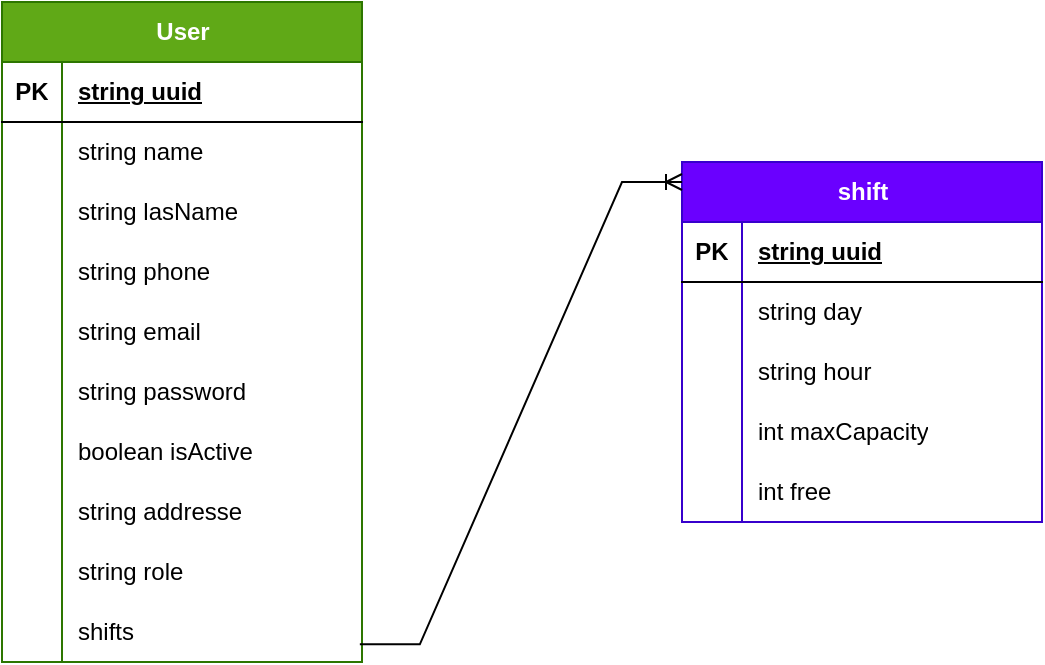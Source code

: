 <mxfile version="22.0.2" type="device">
  <diagram name="Página-1" id="_cStAtxIPB8Z4cPHZURv">
    <mxGraphModel dx="1434" dy="836" grid="1" gridSize="10" guides="1" tooltips="1" connect="1" arrows="1" fold="1" page="1" pageScale="1" pageWidth="827" pageHeight="1169" math="0" shadow="0">
      <root>
        <mxCell id="0" />
        <mxCell id="1" parent="0" />
        <mxCell id="-QQv4mk5k5FIYjhAIwRB-1" value="User" style="shape=table;startSize=30;container=1;collapsible=1;childLayout=tableLayout;fixedRows=1;rowLines=0;fontStyle=1;align=center;resizeLast=1;html=1;fillColor=#60a917;fontColor=#ffffff;strokeColor=#2D7600;" parent="1" vertex="1">
          <mxGeometry x="100" y="80" width="180" height="330" as="geometry" />
        </mxCell>
        <mxCell id="-QQv4mk5k5FIYjhAIwRB-2" value="" style="shape=tableRow;horizontal=0;startSize=0;swimlaneHead=0;swimlaneBody=0;fillColor=none;collapsible=0;dropTarget=0;points=[[0,0.5],[1,0.5]];portConstraint=eastwest;top=0;left=0;right=0;bottom=1;" parent="-QQv4mk5k5FIYjhAIwRB-1" vertex="1">
          <mxGeometry y="30" width="180" height="30" as="geometry" />
        </mxCell>
        <mxCell id="-QQv4mk5k5FIYjhAIwRB-3" value="PK" style="shape=partialRectangle;connectable=0;fillColor=none;top=0;left=0;bottom=0;right=0;fontStyle=1;overflow=hidden;whiteSpace=wrap;html=1;" parent="-QQv4mk5k5FIYjhAIwRB-2" vertex="1">
          <mxGeometry width="30" height="30" as="geometry">
            <mxRectangle width="30" height="30" as="alternateBounds" />
          </mxGeometry>
        </mxCell>
        <mxCell id="-QQv4mk5k5FIYjhAIwRB-4" value="string uuid" style="shape=partialRectangle;connectable=0;fillColor=none;top=0;left=0;bottom=0;right=0;align=left;spacingLeft=6;fontStyle=5;overflow=hidden;whiteSpace=wrap;html=1;" parent="-QQv4mk5k5FIYjhAIwRB-2" vertex="1">
          <mxGeometry x="30" width="150" height="30" as="geometry">
            <mxRectangle width="150" height="30" as="alternateBounds" />
          </mxGeometry>
        </mxCell>
        <mxCell id="-QQv4mk5k5FIYjhAIwRB-5" value="" style="shape=tableRow;horizontal=0;startSize=0;swimlaneHead=0;swimlaneBody=0;fillColor=none;collapsible=0;dropTarget=0;points=[[0,0.5],[1,0.5]];portConstraint=eastwest;top=0;left=0;right=0;bottom=0;" parent="-QQv4mk5k5FIYjhAIwRB-1" vertex="1">
          <mxGeometry y="60" width="180" height="30" as="geometry" />
        </mxCell>
        <mxCell id="-QQv4mk5k5FIYjhAIwRB-6" value="" style="shape=partialRectangle;connectable=0;fillColor=none;top=0;left=0;bottom=0;right=0;editable=1;overflow=hidden;whiteSpace=wrap;html=1;" parent="-QQv4mk5k5FIYjhAIwRB-5" vertex="1">
          <mxGeometry width="30" height="30" as="geometry">
            <mxRectangle width="30" height="30" as="alternateBounds" />
          </mxGeometry>
        </mxCell>
        <mxCell id="-QQv4mk5k5FIYjhAIwRB-7" value="string name" style="shape=partialRectangle;connectable=0;fillColor=none;top=0;left=0;bottom=0;right=0;align=left;spacingLeft=6;overflow=hidden;whiteSpace=wrap;html=1;" parent="-QQv4mk5k5FIYjhAIwRB-5" vertex="1">
          <mxGeometry x="30" width="150" height="30" as="geometry">
            <mxRectangle width="150" height="30" as="alternateBounds" />
          </mxGeometry>
        </mxCell>
        <mxCell id="-QQv4mk5k5FIYjhAIwRB-8" value="" style="shape=tableRow;horizontal=0;startSize=0;swimlaneHead=0;swimlaneBody=0;fillColor=none;collapsible=0;dropTarget=0;points=[[0,0.5],[1,0.5]];portConstraint=eastwest;top=0;left=0;right=0;bottom=0;" parent="-QQv4mk5k5FIYjhAIwRB-1" vertex="1">
          <mxGeometry y="90" width="180" height="30" as="geometry" />
        </mxCell>
        <mxCell id="-QQv4mk5k5FIYjhAIwRB-9" value="" style="shape=partialRectangle;connectable=0;fillColor=none;top=0;left=0;bottom=0;right=0;editable=1;overflow=hidden;whiteSpace=wrap;html=1;" parent="-QQv4mk5k5FIYjhAIwRB-8" vertex="1">
          <mxGeometry width="30" height="30" as="geometry">
            <mxRectangle width="30" height="30" as="alternateBounds" />
          </mxGeometry>
        </mxCell>
        <mxCell id="-QQv4mk5k5FIYjhAIwRB-10" value="string lasName" style="shape=partialRectangle;connectable=0;fillColor=none;top=0;left=0;bottom=0;right=0;align=left;spacingLeft=6;overflow=hidden;whiteSpace=wrap;html=1;" parent="-QQv4mk5k5FIYjhAIwRB-8" vertex="1">
          <mxGeometry x="30" width="150" height="30" as="geometry">
            <mxRectangle width="150" height="30" as="alternateBounds" />
          </mxGeometry>
        </mxCell>
        <mxCell id="-QQv4mk5k5FIYjhAIwRB-11" value="" style="shape=tableRow;horizontal=0;startSize=0;swimlaneHead=0;swimlaneBody=0;fillColor=none;collapsible=0;dropTarget=0;points=[[0,0.5],[1,0.5]];portConstraint=eastwest;top=0;left=0;right=0;bottom=0;" parent="-QQv4mk5k5FIYjhAIwRB-1" vertex="1">
          <mxGeometry y="120" width="180" height="30" as="geometry" />
        </mxCell>
        <mxCell id="-QQv4mk5k5FIYjhAIwRB-12" value="" style="shape=partialRectangle;connectable=0;fillColor=none;top=0;left=0;bottom=0;right=0;editable=1;overflow=hidden;whiteSpace=wrap;html=1;" parent="-QQv4mk5k5FIYjhAIwRB-11" vertex="1">
          <mxGeometry width="30" height="30" as="geometry">
            <mxRectangle width="30" height="30" as="alternateBounds" />
          </mxGeometry>
        </mxCell>
        <mxCell id="-QQv4mk5k5FIYjhAIwRB-13" value="string phone&lt;br&gt;" style="shape=partialRectangle;connectable=0;fillColor=none;top=0;left=0;bottom=0;right=0;align=left;spacingLeft=6;overflow=hidden;whiteSpace=wrap;html=1;" parent="-QQv4mk5k5FIYjhAIwRB-11" vertex="1">
          <mxGeometry x="30" width="150" height="30" as="geometry">
            <mxRectangle width="150" height="30" as="alternateBounds" />
          </mxGeometry>
        </mxCell>
        <mxCell id="-QQv4mk5k5FIYjhAIwRB-14" value="" style="shape=tableRow;horizontal=0;startSize=0;swimlaneHead=0;swimlaneBody=0;fillColor=none;collapsible=0;dropTarget=0;points=[[0,0.5],[1,0.5]];portConstraint=eastwest;top=0;left=0;right=0;bottom=0;" parent="-QQv4mk5k5FIYjhAIwRB-1" vertex="1">
          <mxGeometry y="150" width="180" height="30" as="geometry" />
        </mxCell>
        <mxCell id="-QQv4mk5k5FIYjhAIwRB-15" value="" style="shape=partialRectangle;connectable=0;fillColor=none;top=0;left=0;bottom=0;right=0;editable=1;overflow=hidden;whiteSpace=wrap;html=1;" parent="-QQv4mk5k5FIYjhAIwRB-14" vertex="1">
          <mxGeometry width="30" height="30" as="geometry">
            <mxRectangle width="30" height="30" as="alternateBounds" />
          </mxGeometry>
        </mxCell>
        <mxCell id="-QQv4mk5k5FIYjhAIwRB-16" value="string email" style="shape=partialRectangle;connectable=0;fillColor=none;top=0;left=0;bottom=0;right=0;align=left;spacingLeft=6;overflow=hidden;whiteSpace=wrap;html=1;" parent="-QQv4mk5k5FIYjhAIwRB-14" vertex="1">
          <mxGeometry x="30" width="150" height="30" as="geometry">
            <mxRectangle width="150" height="30" as="alternateBounds" />
          </mxGeometry>
        </mxCell>
        <mxCell id="-QQv4mk5k5FIYjhAIwRB-17" value="" style="shape=tableRow;horizontal=0;startSize=0;swimlaneHead=0;swimlaneBody=0;fillColor=none;collapsible=0;dropTarget=0;points=[[0,0.5],[1,0.5]];portConstraint=eastwest;top=0;left=0;right=0;bottom=0;" parent="-QQv4mk5k5FIYjhAIwRB-1" vertex="1">
          <mxGeometry y="180" width="180" height="30" as="geometry" />
        </mxCell>
        <mxCell id="-QQv4mk5k5FIYjhAIwRB-18" value="" style="shape=partialRectangle;connectable=0;fillColor=none;top=0;left=0;bottom=0;right=0;editable=1;overflow=hidden;whiteSpace=wrap;html=1;" parent="-QQv4mk5k5FIYjhAIwRB-17" vertex="1">
          <mxGeometry width="30" height="30" as="geometry">
            <mxRectangle width="30" height="30" as="alternateBounds" />
          </mxGeometry>
        </mxCell>
        <mxCell id="-QQv4mk5k5FIYjhAIwRB-19" value="string password" style="shape=partialRectangle;connectable=0;fillColor=none;top=0;left=0;bottom=0;right=0;align=left;spacingLeft=6;overflow=hidden;whiteSpace=wrap;html=1;" parent="-QQv4mk5k5FIYjhAIwRB-17" vertex="1">
          <mxGeometry x="30" width="150" height="30" as="geometry">
            <mxRectangle width="150" height="30" as="alternateBounds" />
          </mxGeometry>
        </mxCell>
        <mxCell id="-QQv4mk5k5FIYjhAIwRB-20" value="" style="shape=tableRow;horizontal=0;startSize=0;swimlaneHead=0;swimlaneBody=0;fillColor=none;collapsible=0;dropTarget=0;points=[[0,0.5],[1,0.5]];portConstraint=eastwest;top=0;left=0;right=0;bottom=0;" parent="-QQv4mk5k5FIYjhAIwRB-1" vertex="1">
          <mxGeometry y="210" width="180" height="30" as="geometry" />
        </mxCell>
        <mxCell id="-QQv4mk5k5FIYjhAIwRB-21" value="" style="shape=partialRectangle;connectable=0;fillColor=none;top=0;left=0;bottom=0;right=0;editable=1;overflow=hidden;whiteSpace=wrap;html=1;" parent="-QQv4mk5k5FIYjhAIwRB-20" vertex="1">
          <mxGeometry width="30" height="30" as="geometry">
            <mxRectangle width="30" height="30" as="alternateBounds" />
          </mxGeometry>
        </mxCell>
        <mxCell id="-QQv4mk5k5FIYjhAIwRB-22" value="boolean isActive" style="shape=partialRectangle;connectable=0;fillColor=none;top=0;left=0;bottom=0;right=0;align=left;spacingLeft=6;overflow=hidden;whiteSpace=wrap;html=1;" parent="-QQv4mk5k5FIYjhAIwRB-20" vertex="1">
          <mxGeometry x="30" width="150" height="30" as="geometry">
            <mxRectangle width="150" height="30" as="alternateBounds" />
          </mxGeometry>
        </mxCell>
        <mxCell id="-QQv4mk5k5FIYjhAIwRB-23" value="" style="shape=tableRow;horizontal=0;startSize=0;swimlaneHead=0;swimlaneBody=0;fillColor=none;collapsible=0;dropTarget=0;points=[[0,0.5],[1,0.5]];portConstraint=eastwest;top=0;left=0;right=0;bottom=0;" parent="-QQv4mk5k5FIYjhAIwRB-1" vertex="1">
          <mxGeometry y="240" width="180" height="30" as="geometry" />
        </mxCell>
        <mxCell id="-QQv4mk5k5FIYjhAIwRB-24" value="" style="shape=partialRectangle;connectable=0;fillColor=none;top=0;left=0;bottom=0;right=0;editable=1;overflow=hidden;whiteSpace=wrap;html=1;" parent="-QQv4mk5k5FIYjhAIwRB-23" vertex="1">
          <mxGeometry width="30" height="30" as="geometry">
            <mxRectangle width="30" height="30" as="alternateBounds" />
          </mxGeometry>
        </mxCell>
        <mxCell id="-QQv4mk5k5FIYjhAIwRB-25" value="string addresse" style="shape=partialRectangle;connectable=0;fillColor=none;top=0;left=0;bottom=0;right=0;align=left;spacingLeft=6;overflow=hidden;whiteSpace=wrap;html=1;" parent="-QQv4mk5k5FIYjhAIwRB-23" vertex="1">
          <mxGeometry x="30" width="150" height="30" as="geometry">
            <mxRectangle width="150" height="30" as="alternateBounds" />
          </mxGeometry>
        </mxCell>
        <mxCell id="-QQv4mk5k5FIYjhAIwRB-26" value="" style="shape=tableRow;horizontal=0;startSize=0;swimlaneHead=0;swimlaneBody=0;fillColor=none;collapsible=0;dropTarget=0;points=[[0,0.5],[1,0.5]];portConstraint=eastwest;top=0;left=0;right=0;bottom=0;" parent="-QQv4mk5k5FIYjhAIwRB-1" vertex="1">
          <mxGeometry y="270" width="180" height="30" as="geometry" />
        </mxCell>
        <mxCell id="-QQv4mk5k5FIYjhAIwRB-27" value="" style="shape=partialRectangle;connectable=0;fillColor=none;top=0;left=0;bottom=0;right=0;editable=1;overflow=hidden;whiteSpace=wrap;html=1;" parent="-QQv4mk5k5FIYjhAIwRB-26" vertex="1">
          <mxGeometry width="30" height="30" as="geometry">
            <mxRectangle width="30" height="30" as="alternateBounds" />
          </mxGeometry>
        </mxCell>
        <mxCell id="-QQv4mk5k5FIYjhAIwRB-28" value="string role" style="shape=partialRectangle;connectable=0;fillColor=none;top=0;left=0;bottom=0;right=0;align=left;spacingLeft=6;overflow=hidden;whiteSpace=wrap;html=1;" parent="-QQv4mk5k5FIYjhAIwRB-26" vertex="1">
          <mxGeometry x="30" width="150" height="30" as="geometry">
            <mxRectangle width="150" height="30" as="alternateBounds" />
          </mxGeometry>
        </mxCell>
        <mxCell id="-QQv4mk5k5FIYjhAIwRB-45" value="" style="shape=tableRow;horizontal=0;startSize=0;swimlaneHead=0;swimlaneBody=0;fillColor=none;collapsible=0;dropTarget=0;points=[[0,0.5],[1,0.5]];portConstraint=eastwest;top=0;left=0;right=0;bottom=0;" parent="-QQv4mk5k5FIYjhAIwRB-1" vertex="1">
          <mxGeometry y="300" width="180" height="30" as="geometry" />
        </mxCell>
        <mxCell id="-QQv4mk5k5FIYjhAIwRB-46" value="" style="shape=partialRectangle;connectable=0;fillColor=none;top=0;left=0;bottom=0;right=0;editable=1;overflow=hidden;whiteSpace=wrap;html=1;" parent="-QQv4mk5k5FIYjhAIwRB-45" vertex="1">
          <mxGeometry width="30" height="30" as="geometry">
            <mxRectangle width="30" height="30" as="alternateBounds" />
          </mxGeometry>
        </mxCell>
        <mxCell id="-QQv4mk5k5FIYjhAIwRB-47" value="shifts&amp;nbsp;" style="shape=partialRectangle;connectable=0;fillColor=none;top=0;left=0;bottom=0;right=0;align=left;spacingLeft=6;overflow=hidden;whiteSpace=wrap;html=1;" parent="-QQv4mk5k5FIYjhAIwRB-45" vertex="1">
          <mxGeometry x="30" width="150" height="30" as="geometry">
            <mxRectangle width="150" height="30" as="alternateBounds" />
          </mxGeometry>
        </mxCell>
        <mxCell id="-QQv4mk5k5FIYjhAIwRB-29" value="shift" style="shape=table;startSize=30;container=1;collapsible=1;childLayout=tableLayout;fixedRows=1;rowLines=0;fontStyle=1;align=center;resizeLast=1;html=1;fillColor=#6a00ff;fontColor=#ffffff;strokeColor=#3700CC;" parent="1" vertex="1">
          <mxGeometry x="440" y="160" width="180" height="180" as="geometry" />
        </mxCell>
        <mxCell id="-QQv4mk5k5FIYjhAIwRB-30" value="" style="shape=tableRow;horizontal=0;startSize=0;swimlaneHead=0;swimlaneBody=0;fillColor=none;collapsible=0;dropTarget=0;points=[[0,0.5],[1,0.5]];portConstraint=eastwest;top=0;left=0;right=0;bottom=1;" parent="-QQv4mk5k5FIYjhAIwRB-29" vertex="1">
          <mxGeometry y="30" width="180" height="30" as="geometry" />
        </mxCell>
        <mxCell id="-QQv4mk5k5FIYjhAIwRB-31" value="PK" style="shape=partialRectangle;connectable=0;fillColor=none;top=0;left=0;bottom=0;right=0;fontStyle=1;overflow=hidden;whiteSpace=wrap;html=1;" parent="-QQv4mk5k5FIYjhAIwRB-30" vertex="1">
          <mxGeometry width="30" height="30" as="geometry">
            <mxRectangle width="30" height="30" as="alternateBounds" />
          </mxGeometry>
        </mxCell>
        <mxCell id="-QQv4mk5k5FIYjhAIwRB-32" value="string uuid" style="shape=partialRectangle;connectable=0;fillColor=none;top=0;left=0;bottom=0;right=0;align=left;spacingLeft=6;fontStyle=5;overflow=hidden;whiteSpace=wrap;html=1;" parent="-QQv4mk5k5FIYjhAIwRB-30" vertex="1">
          <mxGeometry x="30" width="150" height="30" as="geometry">
            <mxRectangle width="150" height="30" as="alternateBounds" />
          </mxGeometry>
        </mxCell>
        <mxCell id="-QQv4mk5k5FIYjhAIwRB-33" value="" style="shape=tableRow;horizontal=0;startSize=0;swimlaneHead=0;swimlaneBody=0;fillColor=none;collapsible=0;dropTarget=0;points=[[0,0.5],[1,0.5]];portConstraint=eastwest;top=0;left=0;right=0;bottom=0;" parent="-QQv4mk5k5FIYjhAIwRB-29" vertex="1">
          <mxGeometry y="60" width="180" height="30" as="geometry" />
        </mxCell>
        <mxCell id="-QQv4mk5k5FIYjhAIwRB-34" value="" style="shape=partialRectangle;connectable=0;fillColor=none;top=0;left=0;bottom=0;right=0;editable=1;overflow=hidden;whiteSpace=wrap;html=1;" parent="-QQv4mk5k5FIYjhAIwRB-33" vertex="1">
          <mxGeometry width="30" height="30" as="geometry">
            <mxRectangle width="30" height="30" as="alternateBounds" />
          </mxGeometry>
        </mxCell>
        <mxCell id="-QQv4mk5k5FIYjhAIwRB-35" value="string day" style="shape=partialRectangle;connectable=0;fillColor=none;top=0;left=0;bottom=0;right=0;align=left;spacingLeft=6;overflow=hidden;whiteSpace=wrap;html=1;" parent="-QQv4mk5k5FIYjhAIwRB-33" vertex="1">
          <mxGeometry x="30" width="150" height="30" as="geometry">
            <mxRectangle width="150" height="30" as="alternateBounds" />
          </mxGeometry>
        </mxCell>
        <mxCell id="-QQv4mk5k5FIYjhAIwRB-36" value="" style="shape=tableRow;horizontal=0;startSize=0;swimlaneHead=0;swimlaneBody=0;fillColor=none;collapsible=0;dropTarget=0;points=[[0,0.5],[1,0.5]];portConstraint=eastwest;top=0;left=0;right=0;bottom=0;" parent="-QQv4mk5k5FIYjhAIwRB-29" vertex="1">
          <mxGeometry y="90" width="180" height="30" as="geometry" />
        </mxCell>
        <mxCell id="-QQv4mk5k5FIYjhAIwRB-37" value="" style="shape=partialRectangle;connectable=0;fillColor=none;top=0;left=0;bottom=0;right=0;editable=1;overflow=hidden;whiteSpace=wrap;html=1;" parent="-QQv4mk5k5FIYjhAIwRB-36" vertex="1">
          <mxGeometry width="30" height="30" as="geometry">
            <mxRectangle width="30" height="30" as="alternateBounds" />
          </mxGeometry>
        </mxCell>
        <mxCell id="-QQv4mk5k5FIYjhAIwRB-38" value="string hour" style="shape=partialRectangle;connectable=0;fillColor=none;top=0;left=0;bottom=0;right=0;align=left;spacingLeft=6;overflow=hidden;whiteSpace=wrap;html=1;" parent="-QQv4mk5k5FIYjhAIwRB-36" vertex="1">
          <mxGeometry x="30" width="150" height="30" as="geometry">
            <mxRectangle width="150" height="30" as="alternateBounds" />
          </mxGeometry>
        </mxCell>
        <mxCell id="-QQv4mk5k5FIYjhAIwRB-51" value="" style="shape=tableRow;horizontal=0;startSize=0;swimlaneHead=0;swimlaneBody=0;fillColor=none;collapsible=0;dropTarget=0;points=[[0,0.5],[1,0.5]];portConstraint=eastwest;top=0;left=0;right=0;bottom=0;" parent="-QQv4mk5k5FIYjhAIwRB-29" vertex="1">
          <mxGeometry y="120" width="180" height="30" as="geometry" />
        </mxCell>
        <mxCell id="-QQv4mk5k5FIYjhAIwRB-52" value="" style="shape=partialRectangle;connectable=0;fillColor=none;top=0;left=0;bottom=0;right=0;editable=1;overflow=hidden;whiteSpace=wrap;html=1;" parent="-QQv4mk5k5FIYjhAIwRB-51" vertex="1">
          <mxGeometry width="30" height="30" as="geometry">
            <mxRectangle width="30" height="30" as="alternateBounds" />
          </mxGeometry>
        </mxCell>
        <mxCell id="-QQv4mk5k5FIYjhAIwRB-53" value="int maxCapacity" style="shape=partialRectangle;connectable=0;fillColor=none;top=0;left=0;bottom=0;right=0;align=left;spacingLeft=6;overflow=hidden;whiteSpace=wrap;html=1;" parent="-QQv4mk5k5FIYjhAIwRB-51" vertex="1">
          <mxGeometry x="30" width="150" height="30" as="geometry">
            <mxRectangle width="150" height="30" as="alternateBounds" />
          </mxGeometry>
        </mxCell>
        <mxCell id="-QQv4mk5k5FIYjhAIwRB-54" value="" style="shape=tableRow;horizontal=0;startSize=0;swimlaneHead=0;swimlaneBody=0;fillColor=none;collapsible=0;dropTarget=0;points=[[0,0.5],[1,0.5]];portConstraint=eastwest;top=0;left=0;right=0;bottom=0;" parent="-QQv4mk5k5FIYjhAIwRB-29" vertex="1">
          <mxGeometry y="150" width="180" height="30" as="geometry" />
        </mxCell>
        <mxCell id="-QQv4mk5k5FIYjhAIwRB-55" value="" style="shape=partialRectangle;connectable=0;fillColor=none;top=0;left=0;bottom=0;right=0;editable=1;overflow=hidden;whiteSpace=wrap;html=1;" parent="-QQv4mk5k5FIYjhAIwRB-54" vertex="1">
          <mxGeometry width="30" height="30" as="geometry">
            <mxRectangle width="30" height="30" as="alternateBounds" />
          </mxGeometry>
        </mxCell>
        <mxCell id="-QQv4mk5k5FIYjhAIwRB-56" value="int free" style="shape=partialRectangle;connectable=0;fillColor=none;top=0;left=0;bottom=0;right=0;align=left;spacingLeft=6;overflow=hidden;whiteSpace=wrap;html=1;" parent="-QQv4mk5k5FIYjhAIwRB-54" vertex="1">
          <mxGeometry x="30" width="150" height="30" as="geometry">
            <mxRectangle width="150" height="30" as="alternateBounds" />
          </mxGeometry>
        </mxCell>
        <mxCell id="-QQv4mk5k5FIYjhAIwRB-48" value="" style="edgeStyle=entityRelationEdgeStyle;fontSize=12;html=1;endArrow=ERoneToMany;rounded=0;exitX=0.994;exitY=0.706;exitDx=0;exitDy=0;exitPerimeter=0;" parent="1" source="-QQv4mk5k5FIYjhAIwRB-45" edge="1">
          <mxGeometry width="100" height="100" relative="1" as="geometry">
            <mxPoint x="340" y="270" as="sourcePoint" />
            <mxPoint x="440" y="170" as="targetPoint" />
          </mxGeometry>
        </mxCell>
      </root>
    </mxGraphModel>
  </diagram>
</mxfile>
